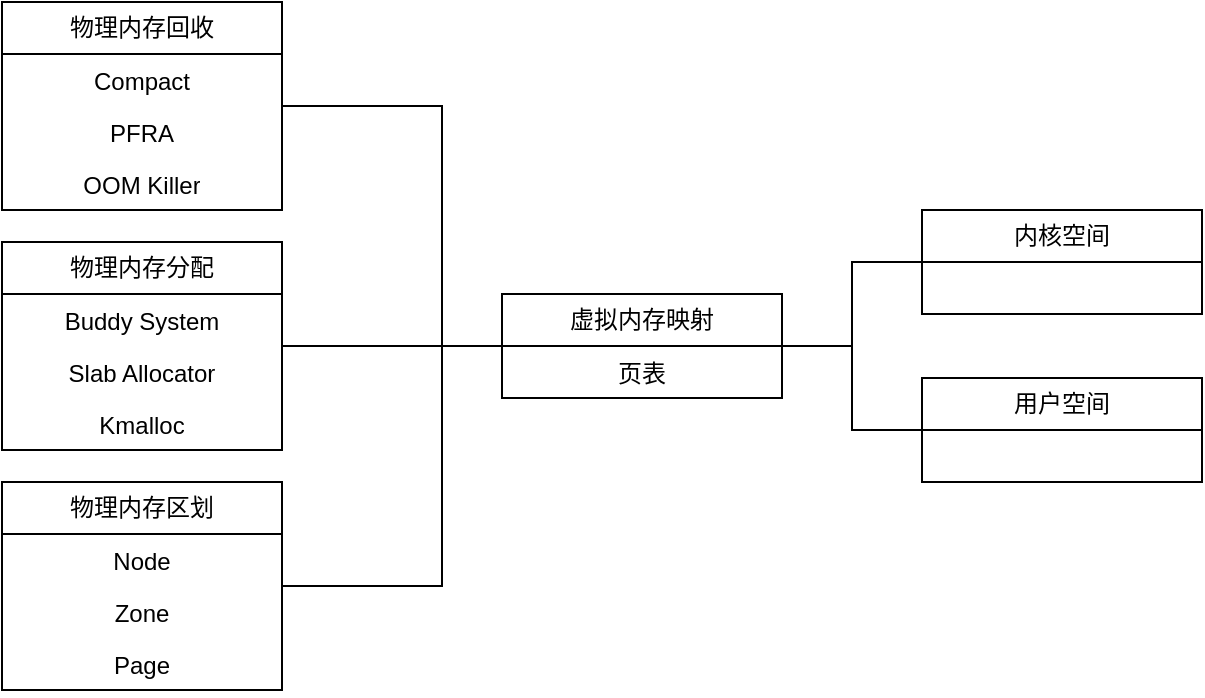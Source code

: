 <mxfile version="24.4.0" type="github">
  <diagram name="第 1 页" id="l2cGgNGK3y46xD8UlBKp">
    <mxGraphModel dx="1042" dy="569" grid="1" gridSize="10" guides="1" tooltips="1" connect="1" arrows="1" fold="1" page="1" pageScale="1" pageWidth="827" pageHeight="1169" math="0" shadow="0">
      <root>
        <mxCell id="0" />
        <mxCell id="1" parent="0" />
        <mxCell id="rgp5qPSZ7Ryyr3Vv0dhp-29" style="edgeStyle=orthogonalEdgeStyle;rounded=0;orthogonalLoop=1;jettySize=auto;html=1;endArrow=none;endFill=0;" edge="1" parent="1" source="rgp5qPSZ7Ryyr3Vv0dhp-5" target="rgp5qPSZ7Ryyr3Vv0dhp-17">
          <mxGeometry relative="1" as="geometry">
            <Array as="points">
              <mxPoint x="320" y="132" />
            </Array>
          </mxGeometry>
        </mxCell>
        <mxCell id="rgp5qPSZ7Ryyr3Vv0dhp-5" value="物理内存回收" style="swimlane;fontStyle=0;childLayout=stackLayout;horizontal=1;startSize=26;fillColor=none;horizontalStack=0;resizeParent=1;resizeParentMax=0;resizeLast=0;collapsible=1;marginBottom=0;whiteSpace=wrap;html=1;" vertex="1" parent="1">
          <mxGeometry x="100" y="80" width="140" height="104" as="geometry" />
        </mxCell>
        <mxCell id="rgp5qPSZ7Ryyr3Vv0dhp-6" value="Compact" style="text;strokeColor=none;fillColor=none;align=center;verticalAlign=top;spacingLeft=4;spacingRight=4;overflow=hidden;rotatable=0;points=[[0,0.5],[1,0.5]];portConstraint=eastwest;whiteSpace=wrap;html=1;" vertex="1" parent="rgp5qPSZ7Ryyr3Vv0dhp-5">
          <mxGeometry y="26" width="140" height="26" as="geometry" />
        </mxCell>
        <mxCell id="rgp5qPSZ7Ryyr3Vv0dhp-7" value="PFRA" style="text;strokeColor=none;fillColor=none;align=center;verticalAlign=top;spacingLeft=4;spacingRight=4;overflow=hidden;rotatable=0;points=[[0,0.5],[1,0.5]];portConstraint=eastwest;whiteSpace=wrap;html=1;" vertex="1" parent="rgp5qPSZ7Ryyr3Vv0dhp-5">
          <mxGeometry y="52" width="140" height="26" as="geometry" />
        </mxCell>
        <mxCell id="rgp5qPSZ7Ryyr3Vv0dhp-8" value="OOM Killer" style="text;strokeColor=none;fillColor=none;align=center;verticalAlign=top;spacingLeft=4;spacingRight=4;overflow=hidden;rotatable=0;points=[[0,0.5],[1,0.5]];portConstraint=eastwest;whiteSpace=wrap;html=1;" vertex="1" parent="rgp5qPSZ7Ryyr3Vv0dhp-5">
          <mxGeometry y="78" width="140" height="26" as="geometry" />
        </mxCell>
        <mxCell id="rgp5qPSZ7Ryyr3Vv0dhp-30" style="edgeStyle=orthogonalEdgeStyle;rounded=0;orthogonalLoop=1;jettySize=auto;html=1;endArrow=none;endFill=0;" edge="1" parent="1" source="rgp5qPSZ7Ryyr3Vv0dhp-9" target="rgp5qPSZ7Ryyr3Vv0dhp-17">
          <mxGeometry relative="1" as="geometry">
            <Array as="points">
              <mxPoint x="290" y="252" />
              <mxPoint x="290" y="252" />
            </Array>
          </mxGeometry>
        </mxCell>
        <mxCell id="rgp5qPSZ7Ryyr3Vv0dhp-9" value="物理内存分配" style="swimlane;fontStyle=0;childLayout=stackLayout;horizontal=1;startSize=26;fillColor=none;horizontalStack=0;resizeParent=1;resizeParentMax=0;resizeLast=0;collapsible=1;marginBottom=0;whiteSpace=wrap;html=1;" vertex="1" parent="1">
          <mxGeometry x="100" y="200" width="140" height="104" as="geometry" />
        </mxCell>
        <mxCell id="rgp5qPSZ7Ryyr3Vv0dhp-10" value="Buddy System" style="text;strokeColor=none;fillColor=none;align=center;verticalAlign=top;spacingLeft=4;spacingRight=4;overflow=hidden;rotatable=0;points=[[0,0.5],[1,0.5]];portConstraint=eastwest;whiteSpace=wrap;html=1;" vertex="1" parent="rgp5qPSZ7Ryyr3Vv0dhp-9">
          <mxGeometry y="26" width="140" height="26" as="geometry" />
        </mxCell>
        <mxCell id="rgp5qPSZ7Ryyr3Vv0dhp-11" value="Slab Allocator" style="text;strokeColor=none;fillColor=none;align=center;verticalAlign=top;spacingLeft=4;spacingRight=4;overflow=hidden;rotatable=0;points=[[0,0.5],[1,0.5]];portConstraint=eastwest;whiteSpace=wrap;html=1;" vertex="1" parent="rgp5qPSZ7Ryyr3Vv0dhp-9">
          <mxGeometry y="52" width="140" height="26" as="geometry" />
        </mxCell>
        <mxCell id="rgp5qPSZ7Ryyr3Vv0dhp-12" value="Kmalloc" style="text;strokeColor=none;fillColor=none;align=center;verticalAlign=top;spacingLeft=4;spacingRight=4;overflow=hidden;rotatable=0;points=[[0,0.5],[1,0.5]];portConstraint=eastwest;whiteSpace=wrap;html=1;" vertex="1" parent="rgp5qPSZ7Ryyr3Vv0dhp-9">
          <mxGeometry y="78" width="140" height="26" as="geometry" />
        </mxCell>
        <mxCell id="rgp5qPSZ7Ryyr3Vv0dhp-31" style="edgeStyle=orthogonalEdgeStyle;rounded=0;orthogonalLoop=1;jettySize=auto;html=1;endArrow=none;endFill=0;" edge="1" parent="1" source="rgp5qPSZ7Ryyr3Vv0dhp-13" target="rgp5qPSZ7Ryyr3Vv0dhp-17">
          <mxGeometry relative="1" as="geometry">
            <Array as="points">
              <mxPoint x="320" y="372" />
              <mxPoint x="320" y="252" />
            </Array>
          </mxGeometry>
        </mxCell>
        <mxCell id="rgp5qPSZ7Ryyr3Vv0dhp-13" value="物理内存区划" style="swimlane;fontStyle=0;childLayout=stackLayout;horizontal=1;startSize=26;fillColor=none;horizontalStack=0;resizeParent=1;resizeParentMax=0;resizeLast=0;collapsible=1;marginBottom=0;whiteSpace=wrap;html=1;" vertex="1" parent="1">
          <mxGeometry x="100" y="320" width="140" height="104" as="geometry" />
        </mxCell>
        <mxCell id="rgp5qPSZ7Ryyr3Vv0dhp-14" value="Node" style="text;strokeColor=none;fillColor=none;align=center;verticalAlign=top;spacingLeft=4;spacingRight=4;overflow=hidden;rotatable=0;points=[[0,0.5],[1,0.5]];portConstraint=eastwest;whiteSpace=wrap;html=1;" vertex="1" parent="rgp5qPSZ7Ryyr3Vv0dhp-13">
          <mxGeometry y="26" width="140" height="26" as="geometry" />
        </mxCell>
        <mxCell id="rgp5qPSZ7Ryyr3Vv0dhp-15" value="Zone" style="text;strokeColor=none;fillColor=none;align=center;verticalAlign=top;spacingLeft=4;spacingRight=4;overflow=hidden;rotatable=0;points=[[0,0.5],[1,0.5]];portConstraint=eastwest;whiteSpace=wrap;html=1;" vertex="1" parent="rgp5qPSZ7Ryyr3Vv0dhp-13">
          <mxGeometry y="52" width="140" height="26" as="geometry" />
        </mxCell>
        <mxCell id="rgp5qPSZ7Ryyr3Vv0dhp-16" value="Page" style="text;strokeColor=none;fillColor=none;align=center;verticalAlign=top;spacingLeft=4;spacingRight=4;overflow=hidden;rotatable=0;points=[[0,0.5],[1,0.5]];portConstraint=eastwest;whiteSpace=wrap;html=1;" vertex="1" parent="rgp5qPSZ7Ryyr3Vv0dhp-13">
          <mxGeometry y="78" width="140" height="26" as="geometry" />
        </mxCell>
        <mxCell id="rgp5qPSZ7Ryyr3Vv0dhp-32" style="edgeStyle=orthogonalEdgeStyle;rounded=0;orthogonalLoop=1;jettySize=auto;html=1;endArrow=none;endFill=0;" edge="1" parent="1" source="rgp5qPSZ7Ryyr3Vv0dhp-17" target="rgp5qPSZ7Ryyr3Vv0dhp-21">
          <mxGeometry relative="1" as="geometry" />
        </mxCell>
        <mxCell id="rgp5qPSZ7Ryyr3Vv0dhp-33" style="edgeStyle=orthogonalEdgeStyle;rounded=0;orthogonalLoop=1;jettySize=auto;html=1;endArrow=none;endFill=0;" edge="1" parent="1" source="rgp5qPSZ7Ryyr3Vv0dhp-17" target="rgp5qPSZ7Ryyr3Vv0dhp-25">
          <mxGeometry relative="1" as="geometry" />
        </mxCell>
        <mxCell id="rgp5qPSZ7Ryyr3Vv0dhp-17" value="虚拟内存映射" style="swimlane;fontStyle=0;childLayout=stackLayout;horizontal=1;startSize=26;fillColor=none;horizontalStack=0;resizeParent=1;resizeParentMax=0;resizeLast=0;collapsible=1;marginBottom=0;whiteSpace=wrap;html=1;" vertex="1" parent="1">
          <mxGeometry x="350" y="226" width="140" height="52" as="geometry" />
        </mxCell>
        <mxCell id="rgp5qPSZ7Ryyr3Vv0dhp-18" value="页表" style="text;strokeColor=none;fillColor=none;align=center;verticalAlign=top;spacingLeft=4;spacingRight=4;overflow=hidden;rotatable=0;points=[[0,0.5],[1,0.5]];portConstraint=eastwest;whiteSpace=wrap;html=1;" vertex="1" parent="rgp5qPSZ7Ryyr3Vv0dhp-17">
          <mxGeometry y="26" width="140" height="26" as="geometry" />
        </mxCell>
        <mxCell id="rgp5qPSZ7Ryyr3Vv0dhp-21" value="内核空间" style="swimlane;fontStyle=0;childLayout=stackLayout;horizontal=1;startSize=26;fillColor=none;horizontalStack=0;resizeParent=1;resizeParentMax=0;resizeLast=0;collapsible=1;marginBottom=0;whiteSpace=wrap;html=1;" vertex="1" parent="1">
          <mxGeometry x="560" y="184" width="140" height="52" as="geometry" />
        </mxCell>
        <mxCell id="rgp5qPSZ7Ryyr3Vv0dhp-25" value="用户空间" style="swimlane;fontStyle=0;childLayout=stackLayout;horizontal=1;startSize=26;fillColor=none;horizontalStack=0;resizeParent=1;resizeParentMax=0;resizeLast=0;collapsible=1;marginBottom=0;whiteSpace=wrap;html=1;" vertex="1" parent="1">
          <mxGeometry x="560" y="268" width="140" height="52" as="geometry" />
        </mxCell>
      </root>
    </mxGraphModel>
  </diagram>
</mxfile>
